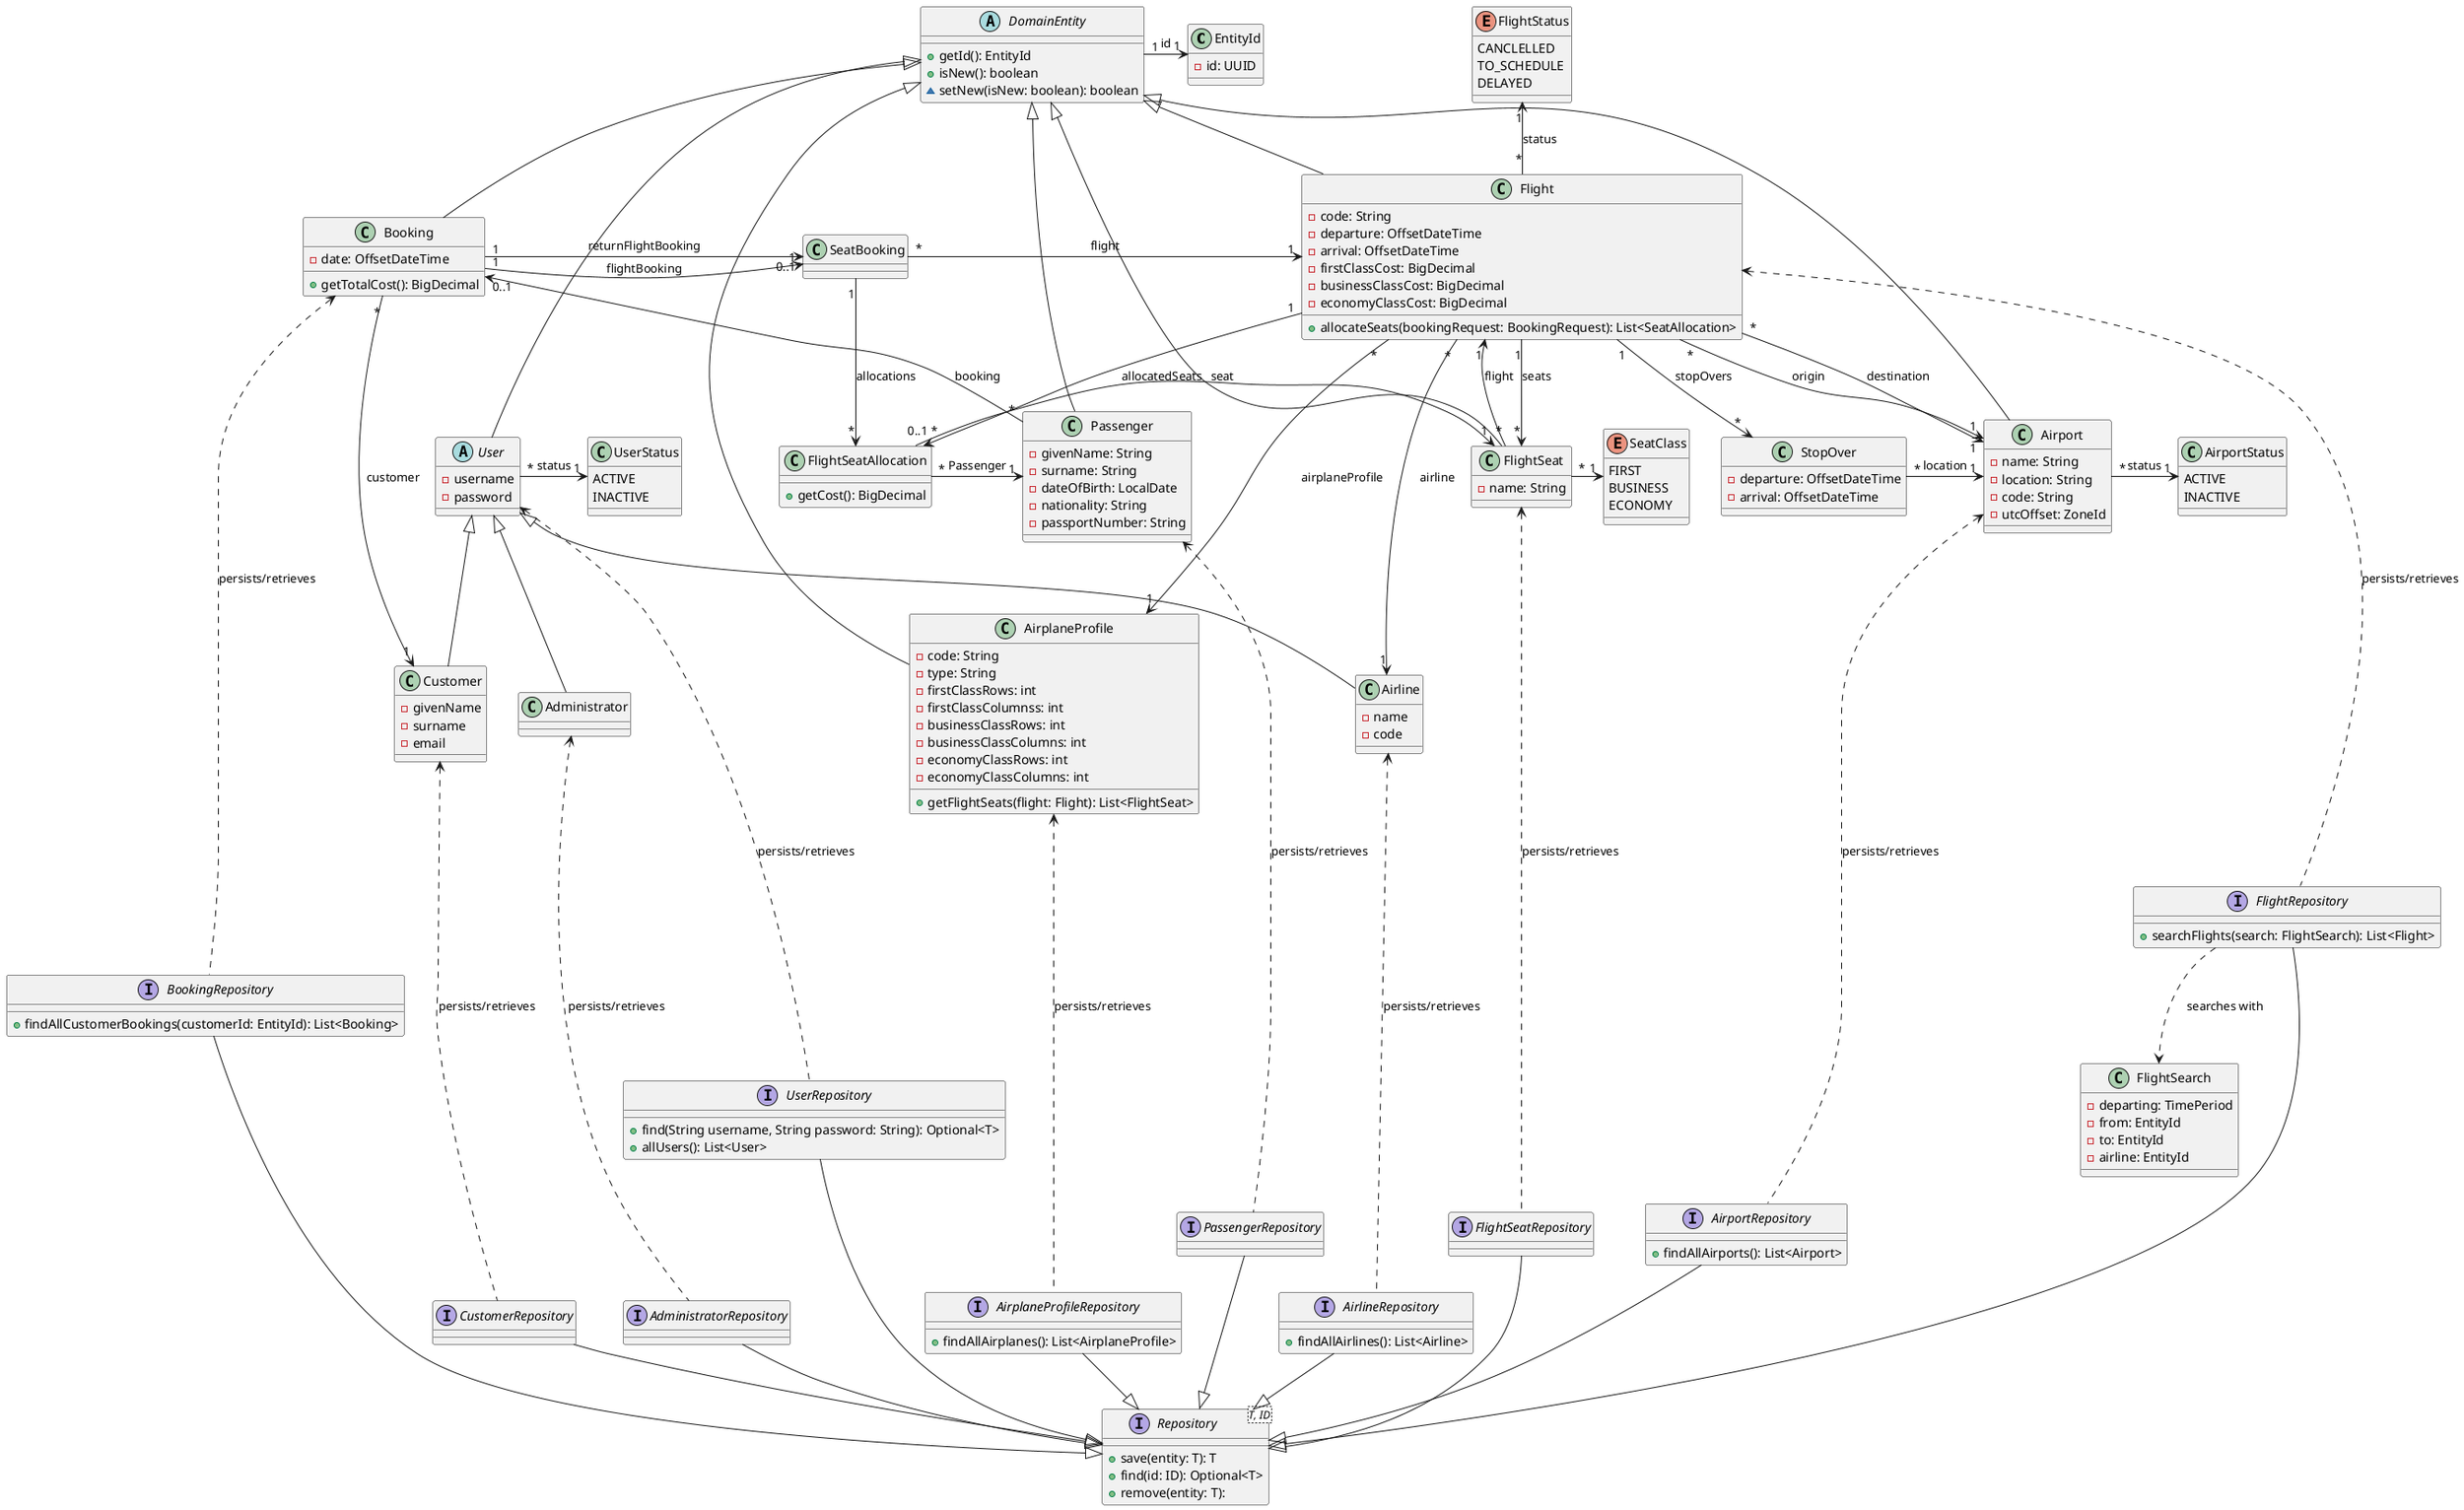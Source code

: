 @startuml domain layer class diagram

class EntityId {
  - id: UUID
}

abstract class DomainEntity {
  + getId(): EntityId
  + isNew(): boolean
  ~ setNew(isNew: boolean): boolean
}

enum FlightStatus {
  CANCLELLED
  TO_SCHEDULE
  DELAYED
}

class Flight {
  - code: String
  - departure: OffsetDateTime
  - arrival: OffsetDateTime
  - firstClassCost: BigDecimal
  - businessClassCost: BigDecimal
  - economyClassCost: BigDecimal
  + allocateSeats(bookingRequest: BookingRequest): List<SeatAllocation>
}

class FlightSeat {
  - name: String
}

enum SeatClass {
  FIRST
  BUSINESS
  ECONOMY
}

class FlightSeatAllocation {
  + getCost(): BigDecimal
}

class StopOver {
  - departure: OffsetDateTime
  - arrival: OffsetDateTime
}

class AirportStatus {
  ACTIVE
  INACTIVE
}

class Airport {
  - name: String
  - location: String
  - code: String
  - utcOffset: ZoneId
}

class AirplaneProfile {
  - code: String
  - type: String
  - firstClassRows: int
  - firstClassColumnss: int
  - businessClassRows: int
  - businessClassColumns: int
  - economyClassRows: int
  - economyClassColumns: int
  + getFlightSeats(flight: Flight): List<FlightSeat>
}

class UserStatus {
  ACTIVE
  INACTIVE
}

abstract class User {
  - username
  - password
}

class Airline {
  - name
  - code
}

class Administrator {

}

class Customer {
  - givenName
  - surname
  - email
}

class Booking {
  - date: OffsetDateTime
  + getTotalCost(): BigDecimal
}

class SeatBooking {
  
}

class Passenger {
  - givenName: String
  - surname: String
  - dateOfBirth: LocalDate
  - nationality: String
  - passportNumber: String
}

interface Repository<T, ID> {
  + save(entity: T): T
  + find(id: ID): Optional<T>
  + remove(entity: T): 
}

interface AirportRepository {
  + findAllAirports(): List<Airport>
}

interface BookingRepository {
  + findAllCustomerBookings(customerId: EntityId): List<Booking>
}

interface PassengerRepository {}

interface AirplaneProfileRepository {
  + findAllAirplanes(): List<AirplaneProfile>
}

interface FlightRepository {
  + searchFlights(search: FlightSearch): List<Flight>
}

interface FlightSeatRepository {}


interface UserRepository {
  + find(String username, String password: String): Optional<T>
  + allUsers(): List<User>
}

interface CustomerRepository {

}

interface AdministratorRepository {
  
}

interface AirlineRepository {
  + findAllAirlines(): List<Airline>
}

class FlightSearch {
  - departing: TimePeriod
  - from: EntityId
  - to: EntityId
  - airline: EntityId
}

FlightRepository -down-|> Repository
FlightSeatRepository -down-|> Repository
AirportRepository -down-|> Repository
PassengerRepository -down-|> Repository
BookingRepository -down-|> Repository
AirplaneProfileRepository -down-|> Repository
UserRepository -down-|> Repository
CustomerRepository -down-|> Repository
AdministratorRepository -down-|> Repository
AirlineRepository -down-|> Repository

FlightRepository ..> FlightSearch: "searches with"

FlightRepository ..up..> Flight: persists/retrieves
FlightSeatRepository ..up..> FlightSeat: persists/retrieves
AirportRepository ..up..> Airport: persists/retrieves
PassengerRepository ..up..> Passenger: persists/retrieves
BookingRepository ..up..> Booking: persists/retrieves
AirplaneProfileRepository ..up..> AirplaneProfile: persists/retrieves
UserRepository ..up..> User: persists/retrieves
CustomerRepository ..up..> Customer: persists/retrieves
AdministratorRepository ..up..> Administrator: persists/retrieves
AirlineRepository ..up..> Airline: persists/retrieves

DomainEntity "1"->"1" EntityId: id

Flight -up-|> DomainEntity
FlightSeat -up-|> DomainEntity
Airport -up-|> DomainEntity
Passenger -up-|> DomainEntity
Booking -up-|> DomainEntity
User -up-|> DomainEntity
AirplaneProfile -up-|> DomainEntity

Flight "*"--->"1" AirplaneProfile: airplaneProfile
Flight "*"-->"1" Airline: airline
Flight "1"-->"*" FlightSeat: seats
Flight "1"-down->"*" FlightSeatAllocation: allocatedSeats
Flight "*"->"1" Airport: origin
Flight "*"->"1" Airport: destination
Flight "1"-down->"*" StopOver: stopOvers
Flight "*"-up->"1" FlightStatus: status

FlightSeat "*"->"1" SeatClass
FlightSeat "*"->"1" Flight : flight

StopOver "*"->"1" Airport: location

FlightSeatAllocation "*"->"1" Passenger: Passenger
FlightSeatAllocation "0..1"->"1" FlightSeat: seat

Airport "*"->"1" AirportStatus: status

User "*"->"1" UserStatus: status

Booking "*"->"1" Customer: customer
Booking "1"->"1" SeatBooking: flightBooking
Booking "1"->"0..1" SeatBooking: returnFlightBooking

SeatBooking "*"->"1" Flight: flight
SeatBooking "1"->"*" FlightSeatAllocation: allocations

Passenger "*"->"0..1" Booking: booking

Airline -up-|> User
Administrator -up-|> User
Customer -up-|> User


@enduml
